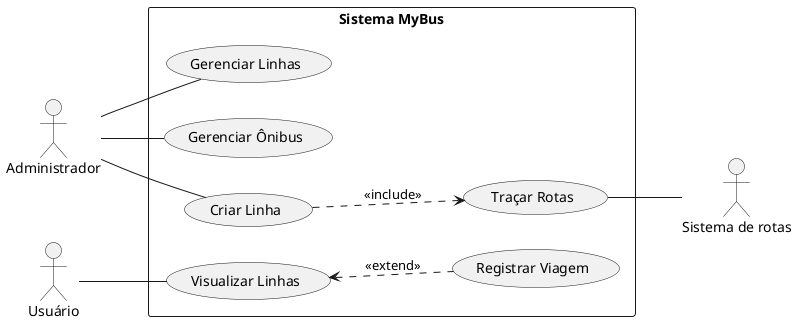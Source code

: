 @startuml sistema_de_locacao_filmes

left to right direction

actor Administrador
actor Usuário
actor "Sistema de rotas"

rectangle "Sistema MyBus" {

    (Visualizar Linhas)
    (Traçar Rotas)
    (Gerenciar Linhas)
    (Gerenciar Ônibus)
    (Registrar Viagem)
    (Criar Linha)
    

    Usuário -- (Visualizar Linhas)
    Administrador -- (Gerenciar Linhas)
    Administrador -- (Gerenciar Ônibus)
    Administrador -- (Criar Linha)
    (Traçar Rotas) -- "Sistema de rotas"
    

    (Visualizar Linhas) <.. (Registrar Viagem) : <<extend>>
    (Criar Linha) ..> (Traçar Rotas) : <<include>>
    

}

@enduml